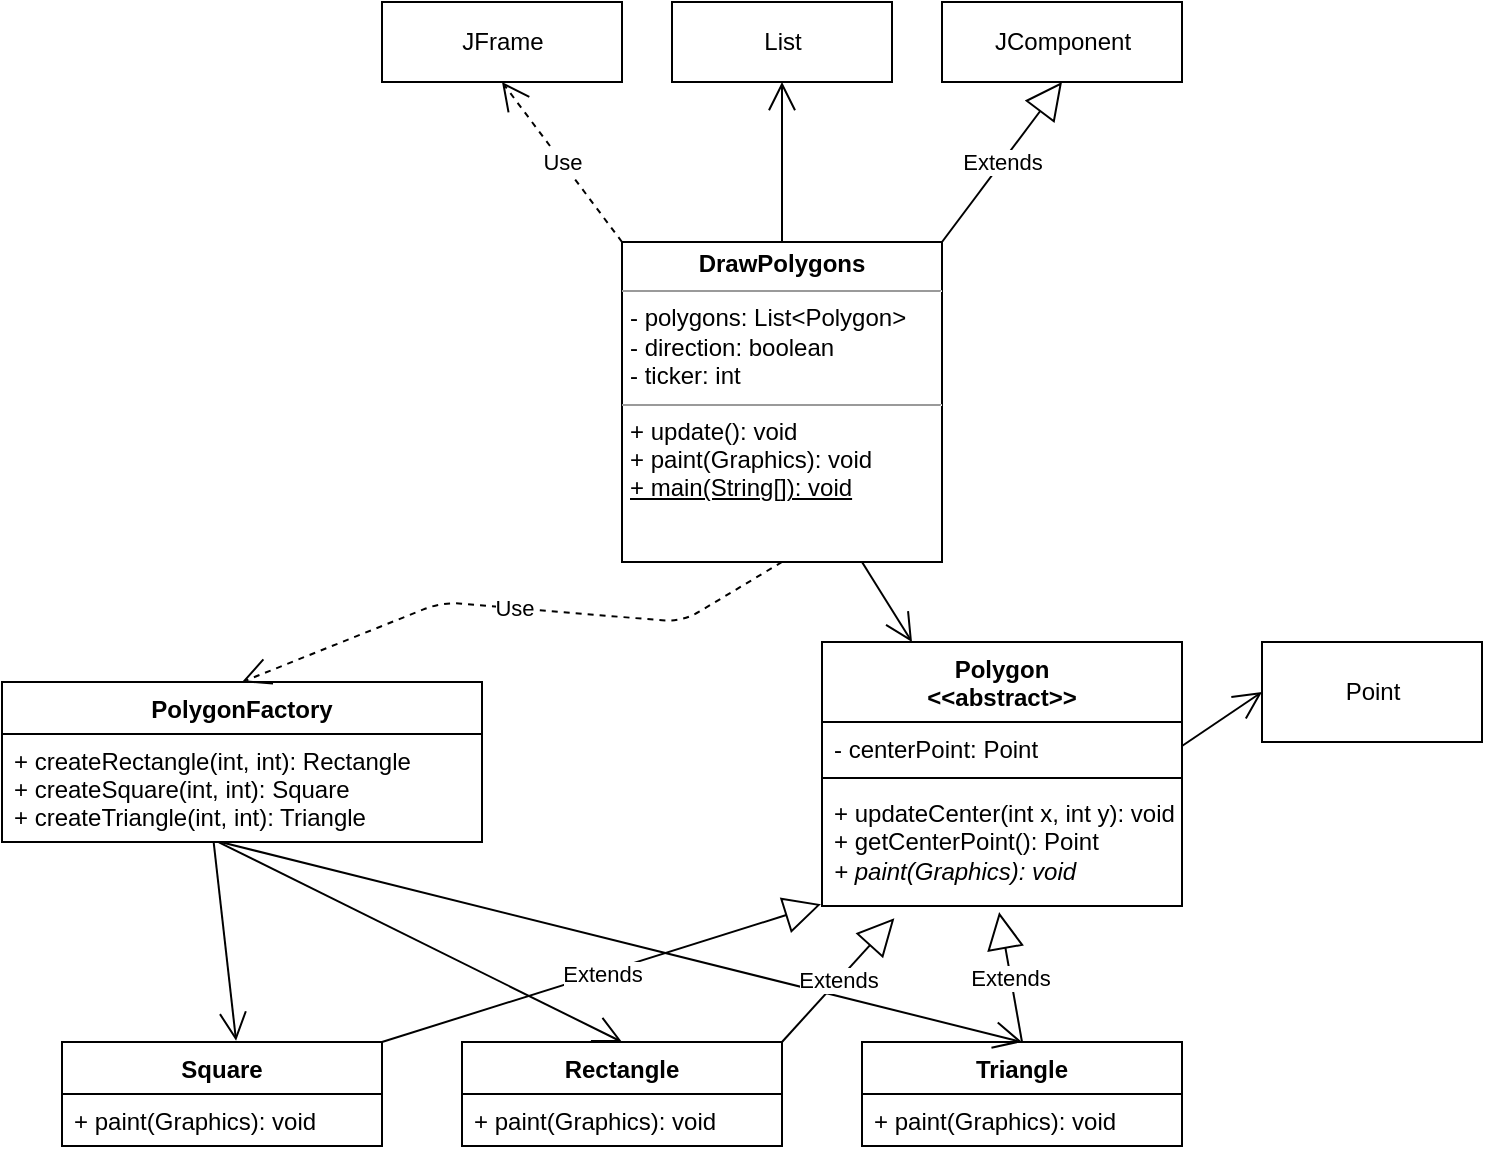 <mxfile>
    <diagram id="phmHL3wRduWG8Qbamx5H" name="Page-1">
        <mxGraphModel dx="1579" dy="1981" grid="1" gridSize="10" guides="1" tooltips="1" connect="1" arrows="1" fold="1" page="1" pageScale="1" pageWidth="850" pageHeight="1100" math="0" shadow="0">
            <root>
                <mxCell id="0"/>
                <mxCell id="1" parent="0"/>
                <mxCell id="2" value="PolygonFactory" style="swimlane;fontStyle=1;align=center;verticalAlign=top;childLayout=stackLayout;horizontal=1;startSize=26;horizontalStack=0;resizeParent=1;resizeParentMax=0;resizeLast=0;collapsible=1;marginBottom=0;" parent="1" vertex="1">
                    <mxGeometry x="50" y="220" width="240" height="80" as="geometry"/>
                </mxCell>
                <mxCell id="5" value="+ createRectangle(int, int): Rectangle&#10;+ createSquare(int, int): Square&#10;+ createTriangle(int, int): Triangle" style="text;strokeColor=none;fillColor=none;align=left;verticalAlign=top;spacingLeft=4;spacingRight=4;overflow=hidden;rotatable=0;points=[[0,0.5],[1,0.5]];portConstraint=eastwest;" parent="2" vertex="1">
                    <mxGeometry y="26" width="240" height="54" as="geometry"/>
                </mxCell>
                <mxCell id="6" value="Triangle" style="swimlane;fontStyle=1;align=center;verticalAlign=top;childLayout=stackLayout;horizontal=1;startSize=26;horizontalStack=0;resizeParent=1;resizeParentMax=0;resizeLast=0;collapsible=1;marginBottom=0;" vertex="1" parent="1">
                    <mxGeometry x="480" y="400" width="160" height="52" as="geometry"/>
                </mxCell>
                <mxCell id="9" value="+ paint(Graphics): void" style="text;strokeColor=none;fillColor=none;align=left;verticalAlign=top;spacingLeft=4;spacingRight=4;overflow=hidden;rotatable=0;points=[[0,0.5],[1,0.5]];portConstraint=eastwest;" vertex="1" parent="6">
                    <mxGeometry y="26" width="160" height="26" as="geometry"/>
                </mxCell>
                <mxCell id="10" value="Square" style="swimlane;fontStyle=1;align=center;verticalAlign=top;childLayout=stackLayout;horizontal=1;startSize=26;horizontalStack=0;resizeParent=1;resizeParentMax=0;resizeLast=0;collapsible=1;marginBottom=0;" vertex="1" parent="1">
                    <mxGeometry x="80" y="400" width="160" height="52" as="geometry"/>
                </mxCell>
                <mxCell id="13" value="+ paint(Graphics): void" style="text;strokeColor=none;fillColor=none;align=left;verticalAlign=top;spacingLeft=4;spacingRight=4;overflow=hidden;rotatable=0;points=[[0,0.5],[1,0.5]];portConstraint=eastwest;" vertex="1" parent="10">
                    <mxGeometry y="26" width="160" height="26" as="geometry"/>
                </mxCell>
                <mxCell id="14" value="Rectangle" style="swimlane;fontStyle=1;align=center;verticalAlign=top;childLayout=stackLayout;horizontal=1;startSize=26;horizontalStack=0;resizeParent=1;resizeParentMax=0;resizeLast=0;collapsible=1;marginBottom=0;" vertex="1" parent="1">
                    <mxGeometry x="280" y="400" width="160" height="52" as="geometry"/>
                </mxCell>
                <mxCell id="17" value="+ paint(Graphics): void" style="text;strokeColor=none;fillColor=none;align=left;verticalAlign=top;spacingLeft=4;spacingRight=4;overflow=hidden;rotatable=0;points=[[0,0.5],[1,0.5]];portConstraint=eastwest;" vertex="1" parent="14">
                    <mxGeometry y="26" width="160" height="26" as="geometry"/>
                </mxCell>
                <mxCell id="EmACCaGVRRn9EOZ5MB_5-21" value="Extends" style="endArrow=block;endSize=16;endFill=0;html=1;exitX=0.5;exitY=0;exitDx=0;exitDy=0;entryX=0.492;entryY=1.051;entryDx=0;entryDy=0;entryPerimeter=0;" edge="1" parent="1" source="6" target="EmACCaGVRRn9EOZ5MB_5-20">
                    <mxGeometry width="160" relative="1" as="geometry">
                        <mxPoint x="630" y="350" as="sourcePoint"/>
                        <mxPoint x="580" y="300" as="targetPoint"/>
                    </mxGeometry>
                </mxCell>
                <mxCell id="EmACCaGVRRn9EOZ5MB_5-17" value="Polygon&#10;&lt;&lt;abstract&gt;&gt;&#10;" style="swimlane;fontStyle=1;align=center;verticalAlign=top;childLayout=stackLayout;horizontal=1;startSize=40;horizontalStack=0;resizeParent=1;resizeParentMax=0;resizeLast=0;collapsible=1;marginBottom=0;" vertex="1" parent="1">
                    <mxGeometry x="460" y="200" width="180" height="132" as="geometry"/>
                </mxCell>
                <mxCell id="EmACCaGVRRn9EOZ5MB_5-18" value="- centerPoint: Point" style="text;strokeColor=none;fillColor=none;align=left;verticalAlign=top;spacingLeft=4;spacingRight=4;overflow=hidden;rotatable=0;points=[[0,0.5],[1,0.5]];portConstraint=eastwest;" vertex="1" parent="EmACCaGVRRn9EOZ5MB_5-17">
                    <mxGeometry y="40" width="180" height="24" as="geometry"/>
                </mxCell>
                <mxCell id="EmACCaGVRRn9EOZ5MB_5-19" value="" style="line;strokeWidth=1;fillColor=none;align=left;verticalAlign=middle;spacingTop=-1;spacingLeft=3;spacingRight=3;rotatable=0;labelPosition=right;points=[];portConstraint=eastwest;" vertex="1" parent="EmACCaGVRRn9EOZ5MB_5-17">
                    <mxGeometry y="64" width="180" height="8" as="geometry"/>
                </mxCell>
                <mxCell id="EmACCaGVRRn9EOZ5MB_5-20" value="+ updateCenter(int x, int y): void&lt;br&gt;+ getCenterPoint(): Point&lt;br&gt;&lt;i&gt;+ paint(Graphics): void&lt;/i&gt;" style="text;strokeColor=none;fillColor=none;align=left;verticalAlign=top;spacingLeft=4;spacingRight=4;overflow=hidden;rotatable=0;points=[[0,0.5],[1,0.5]];portConstraint=eastwest;fontStyle=0;html=1;" vertex="1" parent="EmACCaGVRRn9EOZ5MB_5-17">
                    <mxGeometry y="72" width="180" height="60" as="geometry"/>
                </mxCell>
                <mxCell id="EmACCaGVRRn9EOZ5MB_5-22" value="" style="endArrow=open;endFill=1;endSize=12;html=1;exitX=0.441;exitY=1.003;exitDx=0;exitDy=0;exitPerimeter=0;entryX=0.544;entryY=-0.012;entryDx=0;entryDy=0;entryPerimeter=0;" edge="1" parent="1" source="5" target="10">
                    <mxGeometry width="160" relative="1" as="geometry">
                        <mxPoint x="-30" y="340" as="sourcePoint"/>
                        <mxPoint x="130" y="340" as="targetPoint"/>
                        <Array as="points"/>
                    </mxGeometry>
                </mxCell>
                <mxCell id="EmACCaGVRRn9EOZ5MB_5-23" value="" style="endArrow=open;endFill=1;endSize=12;html=1;entryX=0.5;entryY=0;entryDx=0;entryDy=0;exitX=0.452;exitY=1.003;exitDx=0;exitDy=0;exitPerimeter=0;" edge="1" parent="1" source="5" target="14">
                    <mxGeometry width="160" relative="1" as="geometry">
                        <mxPoint x="190" y="250" as="sourcePoint"/>
                        <mxPoint x="219.0" y="376.968" as="targetPoint"/>
                        <Array as="points"/>
                    </mxGeometry>
                </mxCell>
                <mxCell id="Rkcdd3xeSiQXFq24NY24-19" value="Extends" style="endArrow=block;endSize=16;endFill=0;html=1;exitX=1;exitY=0;exitDx=0;exitDy=0;entryX=-0.003;entryY=0.985;entryDx=0;entryDy=0;entryPerimeter=0;" edge="1" parent="1" source="10" target="EmACCaGVRRn9EOZ5MB_5-20">
                    <mxGeometry width="160" relative="1" as="geometry">
                        <mxPoint x="210" y="320" as="sourcePoint"/>
                        <mxPoint x="480" y="290" as="targetPoint"/>
                        <Array as="points"/>
                    </mxGeometry>
                </mxCell>
                <mxCell id="EmACCaGVRRn9EOZ5MB_5-24" value="" style="endArrow=open;endFill=1;endSize=12;html=1;exitX=0.455;exitY=1;exitDx=0;exitDy=0;exitPerimeter=0;entryX=0.5;entryY=0;entryDx=0;entryDy=0;" edge="1" parent="1" source="5" target="6">
                    <mxGeometry width="160" relative="1" as="geometry">
                        <mxPoint x="219.04" y="218.002" as="sourcePoint"/>
                        <mxPoint x="197.04" y="398.968" as="targetPoint"/>
                        <Array as="points"/>
                    </mxGeometry>
                </mxCell>
                <mxCell id="Rkcdd3xeSiQXFq24NY24-24" value="Extends" style="endArrow=block;endSize=16;endFill=0;html=1;exitX=1;exitY=0;exitDx=0;exitDy=0;entryX=0.201;entryY=1.102;entryDx=0;entryDy=0;entryPerimeter=0;" edge="1" parent="1" source="14" target="EmACCaGVRRn9EOZ5MB_5-20">
                    <mxGeometry width="160" relative="1" as="geometry">
                        <mxPoint x="610" y="410" as="sourcePoint"/>
                        <mxPoint x="578.96" y="298.99" as="targetPoint"/>
                    </mxGeometry>
                </mxCell>
                <mxCell id="fz8x1H3jljaNv2-WQJr6-17" value="&lt;p style=&quot;margin: 0px ; margin-top: 4px ; text-align: center&quot;&gt;&lt;b&gt;DrawPolygons&lt;/b&gt;&lt;/p&gt;&lt;hr size=&quot;1&quot;&gt;&lt;p style=&quot;margin: 0px ; margin-left: 4px&quot;&gt;- polygons: List&amp;lt;Polygon&amp;gt;&lt;/p&gt;&lt;p style=&quot;margin: 0px ; margin-left: 4px&quot;&gt;- direction: boolean&lt;/p&gt;&lt;p style=&quot;margin: 0px ; margin-left: 4px&quot;&gt;- ticker: int&lt;/p&gt;&lt;hr size=&quot;1&quot;&gt;&lt;p style=&quot;margin: 0px ; margin-left: 4px&quot;&gt;+ update(): void&lt;/p&gt;&lt;p style=&quot;margin: 0px ; margin-left: 4px&quot;&gt;+ paint(Graphics): void&lt;/p&gt;&lt;p style=&quot;margin: 0px ; margin-left: 4px&quot;&gt;&lt;u&gt;+ main(String[]): void&lt;/u&gt;&lt;/p&gt;" style="verticalAlign=top;align=left;overflow=fill;fontSize=12;fontFamily=Helvetica;html=1;" vertex="1" parent="1">
                    <mxGeometry x="360" width="160" height="160" as="geometry"/>
                </mxCell>
                <mxCell id="fz8x1H3jljaNv2-WQJr6-18" value="JComponent" style="html=1;" vertex="1" parent="1">
                    <mxGeometry x="520" y="-120" width="120" height="40" as="geometry"/>
                </mxCell>
                <mxCell id="fz8x1H3jljaNv2-WQJr6-19" value="List" style="html=1;" vertex="1" parent="1">
                    <mxGeometry x="385" y="-120" width="110" height="40" as="geometry"/>
                </mxCell>
                <mxCell id="fz8x1H3jljaNv2-WQJr6-20" value="JFrame" style="html=1;" vertex="1" parent="1">
                    <mxGeometry x="240" y="-120" width="120" height="40" as="geometry"/>
                </mxCell>
                <mxCell id="fz8x1H3jljaNv2-WQJr6-22" value="" style="endArrow=open;endFill=1;endSize=12;html=1;exitX=1;exitY=0.5;exitDx=0;exitDy=0;entryX=0;entryY=0.5;entryDx=0;entryDy=0;" edge="1" parent="1" source="EmACCaGVRRn9EOZ5MB_5-18" target="fz8x1H3jljaNv2-WQJr6-27">
                    <mxGeometry width="160" relative="1" as="geometry">
                        <mxPoint x="580" y="60" as="sourcePoint"/>
                        <mxPoint x="740" y="60" as="targetPoint"/>
                        <Array as="points"/>
                    </mxGeometry>
                </mxCell>
                <mxCell id="fz8x1H3jljaNv2-WQJr6-24" value="" style="endArrow=open;endFill=1;endSize=12;html=1;exitX=0.5;exitY=0;exitDx=0;exitDy=0;entryX=0.5;entryY=1;entryDx=0;entryDy=0;" edge="1" parent="1" source="fz8x1H3jljaNv2-WQJr6-17" target="fz8x1H3jljaNv2-WQJr6-19">
                    <mxGeometry width="160" relative="1" as="geometry">
                        <mxPoint x="417.5" as="sourcePoint"/>
                        <mxPoint x="462.5" y="-60" as="targetPoint"/>
                        <Array as="points"/>
                    </mxGeometry>
                </mxCell>
                <mxCell id="fz8x1H3jljaNv2-WQJr6-27" value="Point" style="html=1;" vertex="1" parent="1">
                    <mxGeometry x="680" y="200" width="110" height="50" as="geometry"/>
                </mxCell>
                <mxCell id="fz8x1H3jljaNv2-WQJr6-28" value="Extends" style="endArrow=block;endSize=16;endFill=0;html=1;entryX=0.5;entryY=1;entryDx=0;entryDy=0;exitX=1;exitY=0;exitDx=0;exitDy=0;" edge="1" parent="1" source="fz8x1H3jljaNv2-WQJr6-17" target="fz8x1H3jljaNv2-WQJr6-18">
                    <mxGeometry width="160" relative="1" as="geometry">
                        <mxPoint x="485" y="-10" as="sourcePoint"/>
                        <mxPoint x="645" y="-10" as="targetPoint"/>
                    </mxGeometry>
                </mxCell>
                <mxCell id="fz8x1H3jljaNv2-WQJr6-29" value="Use" style="endArrow=open;endSize=12;dashed=1;html=1;entryX=0.5;entryY=1;entryDx=0;entryDy=0;exitX=0;exitY=0;exitDx=0;exitDy=0;" edge="1" parent="1" source="fz8x1H3jljaNv2-WQJr6-17" target="fz8x1H3jljaNv2-WQJr6-20">
                    <mxGeometry width="160" relative="1" as="geometry">
                        <mxPoint x="205" y="20" as="sourcePoint"/>
                        <mxPoint x="365" y="20" as="targetPoint"/>
                    </mxGeometry>
                </mxCell>
                <mxCell id="fz8x1H3jljaNv2-WQJr6-32" value="Use" style="endArrow=open;endSize=12;dashed=1;html=1;exitX=0.5;exitY=1;exitDx=0;exitDy=0;entryX=0.5;entryY=0;entryDx=0;entryDy=0;" edge="1" parent="1" source="fz8x1H3jljaNv2-WQJr6-17" target="2">
                    <mxGeometry width="160" relative="1" as="geometry">
                        <mxPoint x="420" y="180" as="sourcePoint"/>
                        <mxPoint x="373.786" y="410" as="targetPoint"/>
                        <Array as="points">
                            <mxPoint x="390" y="190"/>
                            <mxPoint x="270" y="180"/>
                        </Array>
                    </mxGeometry>
                </mxCell>
                <mxCell id="fz8x1H3jljaNv2-WQJr6-33" value="" style="endArrow=open;endFill=1;endSize=12;html=1;exitX=0.75;exitY=1;exitDx=0;exitDy=0;entryX=0.25;entryY=0;entryDx=0;entryDy=0;" edge="1" parent="1" source="fz8x1H3jljaNv2-WQJr6-17" target="EmACCaGVRRn9EOZ5MB_5-17">
                    <mxGeometry width="160" relative="1" as="geometry">
                        <mxPoint x="450" y="10" as="sourcePoint"/>
                        <mxPoint x="457.55" y="-48.9" as="targetPoint"/>
                        <Array as="points"/>
                    </mxGeometry>
                </mxCell>
            </root>
        </mxGraphModel>
    </diagram>
</mxfile>